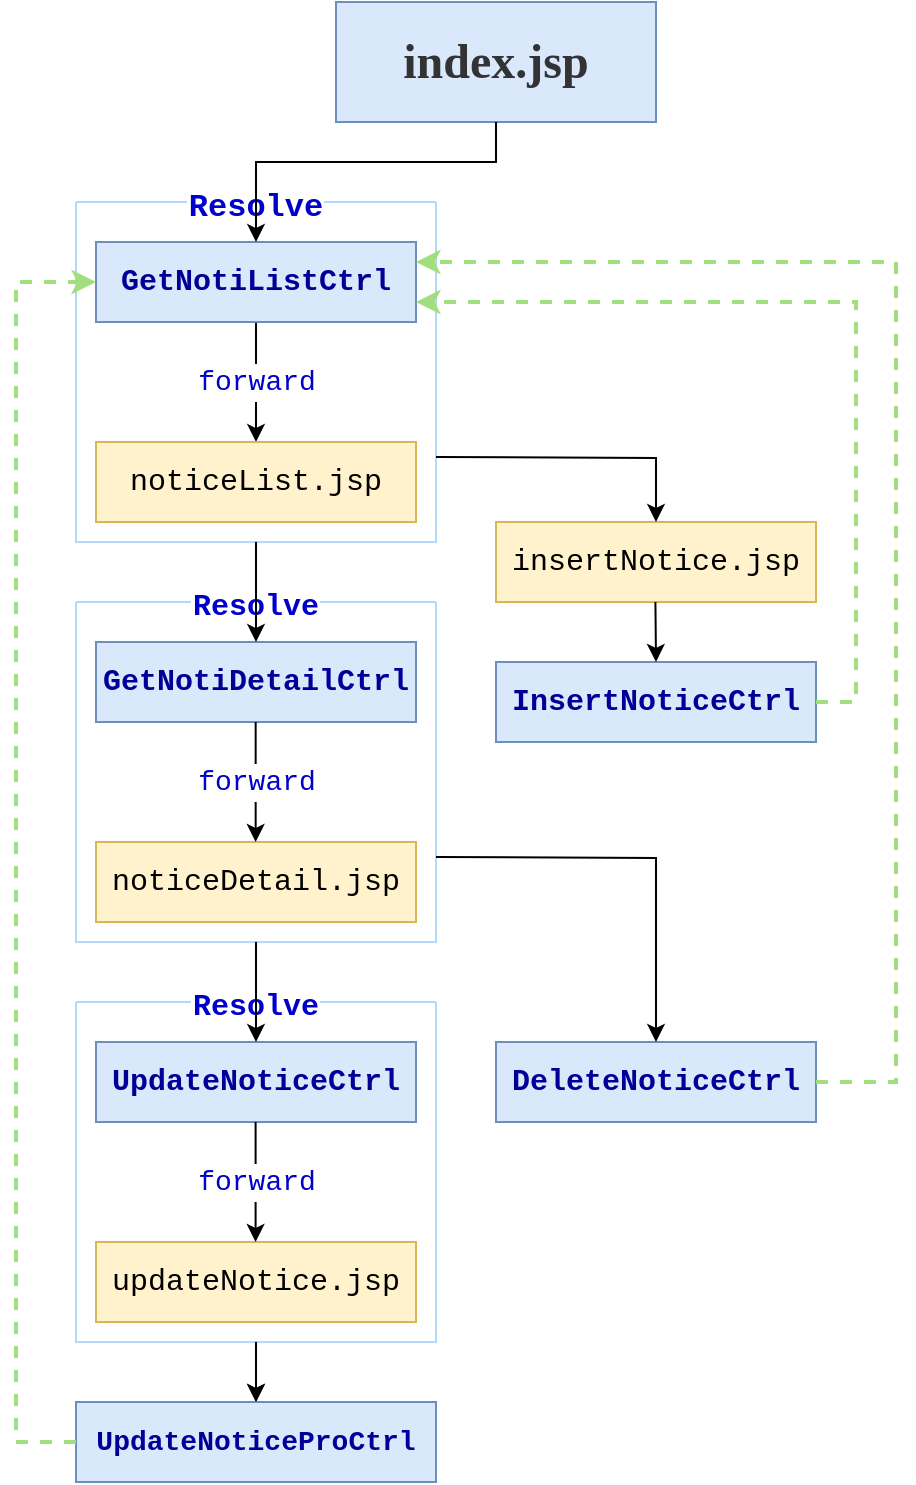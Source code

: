 <mxfile version="20.5.1" type="device" pages="2"><diagram id="C5RBs43oDa-KdzZeNtuy" name="공지사항구현_로직흐름도"><mxGraphModel dx="981" dy="486" grid="1" gridSize="10" guides="1" tooltips="1" connect="1" arrows="1" fold="1" page="1" pageScale="1" pageWidth="827" pageHeight="1169" math="0" shadow="0"><root><mxCell id="WIyWlLk6GJQsqaUBKTNV-0"/><mxCell id="WIyWlLk6GJQsqaUBKTNV-1" parent="WIyWlLk6GJQsqaUBKTNV-0"/><mxCell id="3QPesy8nIN5yTtRbFs7m-0" value="&lt;h1&gt;&lt;font color=&quot;#333333&quot; face=&quot;Georgia&quot;&gt;index.jsp&lt;/font&gt;&lt;/h1&gt;" style="rounded=0;whiteSpace=wrap;html=1;fillColor=#dae8fc;strokeColor=#6c8ebf;" vertex="1" parent="WIyWlLk6GJQsqaUBKTNV-1"><mxGeometry x="320" y="20" width="160" height="60" as="geometry"/></mxCell><mxCell id="3QPesy8nIN5yTtRbFs7m-26" value="&lt;font style=&quot;font-size: 14px;&quot;&gt;forward&lt;/font&gt;" style="edgeStyle=orthogonalEdgeStyle;rounded=0;orthogonalLoop=1;jettySize=auto;html=1;exitX=0.5;exitY=1;exitDx=0;exitDy=0;fontFamily=Courier New;fontSize=16;fontColor=#0000CC;" edge="1" parent="WIyWlLk6GJQsqaUBKTNV-1" source="3QPesy8nIN5yTtRbFs7m-1" target="3QPesy8nIN5yTtRbFs7m-5"><mxGeometry relative="1" as="geometry"/></mxCell><mxCell id="3QPesy8nIN5yTtRbFs7m-1" value="GetNotiListCtrl" style="rounded=0;whiteSpace=wrap;html=1;strokeColor=#6c8ebf;fontFamily=Courier New;fontSize=15;fontStyle=1;fillColor=#dae8fc;fontColor=#000099;" vertex="1" parent="WIyWlLk6GJQsqaUBKTNV-1"><mxGeometry x="200" y="140" width="160" height="40" as="geometry"/></mxCell><mxCell id="3QPesy8nIN5yTtRbFs7m-2" value="insertNotice.jsp" style="rounded=0;whiteSpace=wrap;html=1;strokeColor=#d6b656;fontFamily=Courier New;fontSize=15;fontStyle=0;fillColor=#fff2cc;" vertex="1" parent="WIyWlLk6GJQsqaUBKTNV-1"><mxGeometry x="400" y="280" width="160" height="40" as="geometry"/></mxCell><mxCell id="3QPesy8nIN5yTtRbFs7m-3" value="GetNotiDetailCtrl" style="rounded=0;whiteSpace=wrap;html=1;strokeColor=#6c8ebf;fontFamily=Courier New;fontSize=15;fontStyle=1;fillColor=#dae8fc;fontColor=#000099;" vertex="1" parent="WIyWlLk6GJQsqaUBKTNV-1"><mxGeometry x="200" y="340" width="160" height="40" as="geometry"/></mxCell><mxCell id="3QPesy8nIN5yTtRbFs7m-4" value="noticeDetail.jsp" style="rounded=0;whiteSpace=wrap;html=1;strokeColor=#d6b656;fontFamily=Courier New;fontSize=15;fontStyle=0;fillColor=#fff2cc;" vertex="1" parent="WIyWlLk6GJQsqaUBKTNV-1"><mxGeometry x="200" y="440" width="160" height="40" as="geometry"/></mxCell><mxCell id="3QPesy8nIN5yTtRbFs7m-5" value="noticeList.jsp" style="rounded=0;whiteSpace=wrap;html=1;strokeColor=#d6b656;fontFamily=Courier New;fontSize=15;fontStyle=0;fillColor=#fff2cc;" vertex="1" parent="WIyWlLk6GJQsqaUBKTNV-1"><mxGeometry x="200" y="240" width="160" height="40" as="geometry"/></mxCell><mxCell id="3QPesy8nIN5yTtRbFs7m-7" value="Resolve" style="swimlane;startSize=0;strokeColor=#B3D8FC;fontFamily=Courier New;fontSize=16;fontColor=#0000CC;labelBackgroundColor=#FFFFFF;fillColor=#D4E1F5;gradientColor=default;" vertex="1" parent="WIyWlLk6GJQsqaUBKTNV-1"><mxGeometry x="190" y="120" width="180" height="170" as="geometry"/></mxCell><mxCell id="3QPesy8nIN5yTtRbFs7m-8" value="Resolve" style="swimlane;startSize=0;strokeColor=#B3D8FC;fontFamily=Courier New;fontSize=15;fontColor=#0000CC;labelBackgroundColor=default;" vertex="1" parent="WIyWlLk6GJQsqaUBKTNV-1"><mxGeometry x="190" y="320" width="180" height="170" as="geometry"/></mxCell><mxCell id="3QPesy8nIN5yTtRbFs7m-27" value="&lt;font style=&quot;font-size: 14px;&quot;&gt;forward&lt;/font&gt;" style="edgeStyle=orthogonalEdgeStyle;rounded=0;orthogonalLoop=1;jettySize=auto;html=1;exitX=0.5;exitY=1;exitDx=0;exitDy=0;fontFamily=Courier New;fontSize=16;fontColor=#0000CC;" edge="1" parent="3QPesy8nIN5yTtRbFs7m-8"><mxGeometry relative="1" as="geometry"><mxPoint x="89.83" y="60" as="sourcePoint"/><mxPoint x="89.83" y="120" as="targetPoint"/></mxGeometry></mxCell><mxCell id="3QPesy8nIN5yTtRbFs7m-10" value="InsertNoticeCtrl" style="rounded=0;whiteSpace=wrap;html=1;strokeColor=#6c8ebf;fontFamily=Courier New;fontSize=15;fontStyle=1;fillColor=#dae8fc;fontColor=#000099;" vertex="1" parent="WIyWlLk6GJQsqaUBKTNV-1"><mxGeometry x="400" y="350" width="160" height="40" as="geometry"/></mxCell><mxCell id="3QPesy8nIN5yTtRbFs7m-11" value="UpdateNoticeCtrl" style="rounded=0;whiteSpace=wrap;html=1;strokeColor=#6c8ebf;fontFamily=Courier New;fontSize=15;fontStyle=1;fillColor=#dae8fc;fontColor=#000099;" vertex="1" parent="WIyWlLk6GJQsqaUBKTNV-1"><mxGeometry x="200" y="540" width="160" height="40" as="geometry"/></mxCell><mxCell id="3QPesy8nIN5yTtRbFs7m-12" value="updateNotice.jsp" style="rounded=0;whiteSpace=wrap;html=1;strokeColor=#d6b656;fontFamily=Courier New;fontSize=15;fontStyle=0;fillColor=#fff2cc;" vertex="1" parent="WIyWlLk6GJQsqaUBKTNV-1"><mxGeometry x="200" y="640" width="160" height="40" as="geometry"/></mxCell><mxCell id="3QPesy8nIN5yTtRbFs7m-31" value="" style="edgeStyle=orthogonalEdgeStyle;rounded=0;orthogonalLoop=1;jettySize=auto;html=1;" edge="1" parent="WIyWlLk6GJQsqaUBKTNV-1" source="3QPesy8nIN5yTtRbFs7m-13" target="3QPesy8nIN5yTtRbFs7m-14"><mxGeometry relative="1" as="geometry"/></mxCell><mxCell id="3QPesy8nIN5yTtRbFs7m-13" value="Resolve" style="swimlane;startSize=0;strokeColor=#B3D8FC;fontFamily=Courier New;fontSize=15;fontColor=#0000CC;labelBackgroundColor=default;" vertex="1" parent="WIyWlLk6GJQsqaUBKTNV-1"><mxGeometry x="190" y="520" width="180" height="170" as="geometry"/></mxCell><mxCell id="3QPesy8nIN5yTtRbFs7m-28" value="&lt;font style=&quot;font-size: 14px;&quot;&gt;forward&lt;/font&gt;" style="edgeStyle=orthogonalEdgeStyle;rounded=0;orthogonalLoop=1;jettySize=auto;html=1;exitX=0.5;exitY=1;exitDx=0;exitDy=0;fontFamily=Courier New;fontSize=16;fontColor=#0000CC;" edge="1" parent="3QPesy8nIN5yTtRbFs7m-13"><mxGeometry relative="1" as="geometry"><mxPoint x="89.8" y="60" as="sourcePoint"/><mxPoint x="89.8" y="120" as="targetPoint"/></mxGeometry></mxCell><mxCell id="3QPesy8nIN5yTtRbFs7m-14" value="&lt;font style=&quot;font-size: 14px;&quot;&gt;UpdateNoticeProCtrl&lt;/font&gt;" style="rounded=0;whiteSpace=wrap;html=1;strokeColor=#6c8ebf;fontFamily=Courier New;fontSize=15;fontStyle=1;fillColor=#dae8fc;fontColor=#000099;" vertex="1" parent="WIyWlLk6GJQsqaUBKTNV-1"><mxGeometry x="190" y="720" width="180" height="40" as="geometry"/></mxCell><mxCell id="3QPesy8nIN5yTtRbFs7m-15" value="DeleteNoticeCtrl" style="rounded=0;whiteSpace=wrap;html=1;strokeColor=#6c8ebf;fontFamily=Courier New;fontSize=15;fontStyle=1;fillColor=#dae8fc;fontColor=#000099;" vertex="1" parent="WIyWlLk6GJQsqaUBKTNV-1"><mxGeometry x="400" y="540" width="160" height="40" as="geometry"/></mxCell><mxCell id="3QPesy8nIN5yTtRbFs7m-16" value="" style="edgeStyle=orthogonalEdgeStyle;rounded=0;orthogonalLoop=1;jettySize=auto;html=1;fontFamily=Courier New;fontSize=16;fontColor=#0000CC;entryX=0.5;entryY=0;entryDx=0;entryDy=0;exitX=0.5;exitY=1;exitDx=0;exitDy=0;" edge="1" parent="WIyWlLk6GJQsqaUBKTNV-1" source="3QPesy8nIN5yTtRbFs7m-7" target="3QPesy8nIN5yTtRbFs7m-3"><mxGeometry relative="1" as="geometry"><mxPoint x="280" y="280" as="sourcePoint"/></mxGeometry></mxCell><mxCell id="3QPesy8nIN5yTtRbFs7m-20" value="" style="edgeStyle=orthogonalEdgeStyle;rounded=0;orthogonalLoop=1;jettySize=auto;html=1;fontFamily=Courier New;fontSize=16;fontColor=#0000CC;exitX=0.5;exitY=1;exitDx=0;exitDy=0;" edge="1" parent="WIyWlLk6GJQsqaUBKTNV-1" source="3QPesy8nIN5yTtRbFs7m-13"><mxGeometry relative="1" as="geometry"><mxPoint x="280" y="680" as="sourcePoint"/><mxPoint x="280" y="720" as="targetPoint"/></mxGeometry></mxCell><mxCell id="3QPesy8nIN5yTtRbFs7m-22" value="" style="endArrow=classic;html=1;rounded=0;fontFamily=Courier New;fontSize=16;fontColor=#0000CC;exitX=0.5;exitY=1;exitDx=0;exitDy=0;entryX=0.5;entryY=0;entryDx=0;entryDy=0;" edge="1" parent="WIyWlLk6GJQsqaUBKTNV-1" source="3QPesy8nIN5yTtRbFs7m-0" target="3QPesy8nIN5yTtRbFs7m-1"><mxGeometry width="50" height="50" relative="1" as="geometry"><mxPoint x="390" y="380" as="sourcePoint"/><mxPoint x="440" y="330" as="targetPoint"/><Array as="points"><mxPoint x="400" y="100"/><mxPoint x="280" y="100"/></Array></mxGeometry></mxCell><mxCell id="3QPesy8nIN5yTtRbFs7m-25" value="" style="endArrow=classic;html=1;rounded=0;fontFamily=Courier New;fontSize=16;fontColor=#0000CC;exitX=1;exitY=0.75;exitDx=0;exitDy=0;entryX=0.5;entryY=0;entryDx=0;entryDy=0;" edge="1" parent="WIyWlLk6GJQsqaUBKTNV-1" source="3QPesy8nIN5yTtRbFs7m-7" target="3QPesy8nIN5yTtRbFs7m-2"><mxGeometry width="50" height="50" relative="1" as="geometry"><mxPoint x="390" y="380" as="sourcePoint"/><mxPoint x="440" y="330" as="targetPoint"/><Array as="points"><mxPoint x="480" y="248"/></Array></mxGeometry></mxCell><mxCell id="3QPesy8nIN5yTtRbFs7m-32" value="" style="edgeStyle=orthogonalEdgeStyle;rounded=0;orthogonalLoop=1;jettySize=auto;html=1;fontFamily=Courier New;fontSize=16;fontColor=#0000CC;exitX=0.5;exitY=1;exitDx=0;exitDy=0;" edge="1" parent="WIyWlLk6GJQsqaUBKTNV-1" source="3QPesy8nIN5yTtRbFs7m-8"><mxGeometry relative="1" as="geometry"><mxPoint x="290" y="690" as="sourcePoint"/><mxPoint x="280" y="540" as="targetPoint"/></mxGeometry></mxCell><mxCell id="3QPesy8nIN5yTtRbFs7m-33" value="" style="edgeStyle=orthogonalEdgeStyle;rounded=0;orthogonalLoop=1;jettySize=auto;html=1;fontFamily=Courier New;fontSize=16;fontColor=#0000CC;" edge="1" parent="WIyWlLk6GJQsqaUBKTNV-1"><mxGeometry relative="1" as="geometry"><mxPoint x="479.71" y="320" as="sourcePoint"/><mxPoint x="480" y="350" as="targetPoint"/></mxGeometry></mxCell><mxCell id="3QPesy8nIN5yTtRbFs7m-35" value="" style="endArrow=classic;html=1;rounded=0;fontFamily=Courier New;fontSize=16;fontColor=#0000CC;exitX=1;exitY=0.75;exitDx=0;exitDy=0;entryX=0.5;entryY=0;entryDx=0;entryDy=0;" edge="1" parent="WIyWlLk6GJQsqaUBKTNV-1" source="3QPesy8nIN5yTtRbFs7m-8" target="3QPesy8nIN5yTtRbFs7m-15"><mxGeometry width="50" height="50" relative="1" as="geometry"><mxPoint x="360" y="460" as="sourcePoint"/><mxPoint x="520" y="500" as="targetPoint"/><Array as="points"><mxPoint x="480" y="448"/></Array></mxGeometry></mxCell><mxCell id="3QPesy8nIN5yTtRbFs7m-36" value="" style="endArrow=classic;html=1;rounded=0;fontColor=#333333;exitX=1;exitY=0.5;exitDx=0;exitDy=0;dashed=1;fillColor=#d5e8d4;strokeColor=#A1DE7E;strokeWidth=2;" edge="1" parent="WIyWlLk6GJQsqaUBKTNV-1" source="3QPesy8nIN5yTtRbFs7m-10"><mxGeometry width="50" height="50" relative="1" as="geometry"><mxPoint x="90" y="320" as="sourcePoint"/><mxPoint x="360" y="170" as="targetPoint"/><Array as="points"><mxPoint x="580" y="370"/><mxPoint x="580" y="170"/></Array></mxGeometry></mxCell><mxCell id="3QPesy8nIN5yTtRbFs7m-39" value="" style="endArrow=classic;html=1;rounded=0;fontColor=#333333;exitX=1;exitY=0.5;exitDx=0;exitDy=0;entryX=1;entryY=0.25;entryDx=0;entryDy=0;dashed=1;fillColor=#d5e8d4;strokeColor=#A1DE7E;strokeWidth=2;" edge="1" parent="WIyWlLk6GJQsqaUBKTNV-1" source="3QPesy8nIN5yTtRbFs7m-15" target="3QPesy8nIN5yTtRbFs7m-1"><mxGeometry width="50" height="50" relative="1" as="geometry"><mxPoint x="660" y="480.0" as="sourcePoint"/><mxPoint x="460" y="270" as="targetPoint"/><Array as="points"><mxPoint x="600" y="560"/><mxPoint x="600" y="150"/></Array></mxGeometry></mxCell><mxCell id="3QPesy8nIN5yTtRbFs7m-40" value="" style="endArrow=classic;html=1;rounded=0;fontColor=#333333;exitX=0;exitY=0.5;exitDx=0;exitDy=0;entryX=0;entryY=0.5;entryDx=0;entryDy=0;dashed=1;fillColor=#d5e8d4;strokeColor=#A1DE7E;strokeWidth=2;" edge="1" parent="WIyWlLk6GJQsqaUBKTNV-1" source="3QPesy8nIN5yTtRbFs7m-14" target="3QPesy8nIN5yTtRbFs7m-1"><mxGeometry width="50" height="50" relative="1" as="geometry"><mxPoint x="160" y="660" as="sourcePoint"/><mxPoint x="-40" y="260" as="targetPoint"/><Array as="points"><mxPoint x="160" y="740"/><mxPoint x="160" y="160"/></Array></mxGeometry></mxCell></root></mxGraphModel></diagram><diagram id="xVM3SOa_RrHkh8ugfj9W" name="공지사항구현_MVC_주요내용"><mxGraphModel dx="1422" dy="705" grid="1" gridSize="10" guides="1" tooltips="1" connect="1" arrows="1" fold="1" page="1" pageScale="1" pageWidth="827" pageHeight="1169" math="0" shadow="0"><root><mxCell id="0"/><mxCell id="1" parent="0"/><mxCell id="fBcptrm0FseNMe0CWKCZ-3" value="Model and Controller" style="swimlane;fontStyle=0;childLayout=stackLayout;horizontal=1;startSize=30;horizontalStack=0;resizeParent=1;resizeParentMax=0;resizeLast=0;collapsible=1;marginBottom=0;fontColor=#333333;fillColor=#D4E1F5;gradientColor=none;fontSize=20;" vertex="1" parent="1"><mxGeometry x="80" y="80" width="280" height="220" as="geometry"/></mxCell><mxCell id="fBcptrm0FseNMe0CWKCZ-4" value="GetNotiListCtrl" style="text;strokeColor=none;fillColor=none;align=left;verticalAlign=middle;spacingLeft=4;spacingRight=4;overflow=hidden;points=[[0,0.5],[1,0.5]];portConstraint=eastwest;rotatable=0;fontColor=#333333;fontSize=18;fontStyle=1" vertex="1" parent="fBcptrm0FseNMe0CWKCZ-3"><mxGeometry y="30" width="280" height="30" as="geometry"/></mxCell><mxCell id="fBcptrm0FseNMe0CWKCZ-5" value="DB 연결&#10;SQL 실행&#10;notiList 생성&#10;notice 객체 생성&#10;notice 객체의 속성에 담기(setter)&#10;notiList에 추가&#10;view(noticeList.jsp)에 forward" style="text;strokeColor=none;fillColor=none;align=left;verticalAlign=middle;spacingLeft=4;spacingRight=4;overflow=hidden;points=[[0,0.5],[1,0.5]];portConstraint=eastwest;rotatable=0;fontColor=#333333;fontSize=18;" vertex="1" parent="fBcptrm0FseNMe0CWKCZ-3"><mxGeometry y="60" width="280" height="160" as="geometry"/></mxCell><mxCell id="fBcptrm0FseNMe0CWKCZ-8" value="Model and Controller" style="swimlane;fontStyle=0;childLayout=stackLayout;horizontal=1;startSize=30;horizontalStack=0;resizeParent=1;resizeParentMax=0;resizeLast=0;collapsible=1;marginBottom=0;fontColor=#333333;fillColor=#D4E1F5;gradientColor=none;fontSize=20;" vertex="1" parent="1"><mxGeometry x="400" y="80" width="280" height="220" as="geometry"/></mxCell><mxCell id="fBcptrm0FseNMe0CWKCZ-9" value="GetNotiListCtrl" style="text;strokeColor=none;fillColor=none;align=left;verticalAlign=middle;spacingLeft=4;spacingRight=4;overflow=hidden;points=[[0,0.5],[1,0.5]];portConstraint=eastwest;rotatable=0;fontColor=#333333;fontSize=18;" vertex="1" parent="fBcptrm0FseNMe0CWKCZ-8"><mxGeometry y="30" width="280" height="30" as="geometry"/></mxCell><mxCell id="fBcptrm0FseNMe0CWKCZ-10" value="DB 연결&#10;SQL 실행&#10;notiList 생성&#10;notice 객체 생성&#10;notice 객체의 속성에 담기(setter)&#10;notiList에 추가&#10;view(noticeList.jsp)에 forward" style="text;strokeColor=none;fillColor=none;align=left;verticalAlign=middle;spacingLeft=4;spacingRight=4;overflow=hidden;points=[[0,0.5],[1,0.5]];portConstraint=eastwest;rotatable=0;fontColor=#333333;fontSize=18;" vertex="1" parent="fBcptrm0FseNMe0CWKCZ-8"><mxGeometry y="60" width="280" height="160" as="geometry"/></mxCell></root></mxGraphModel></diagram></mxfile>